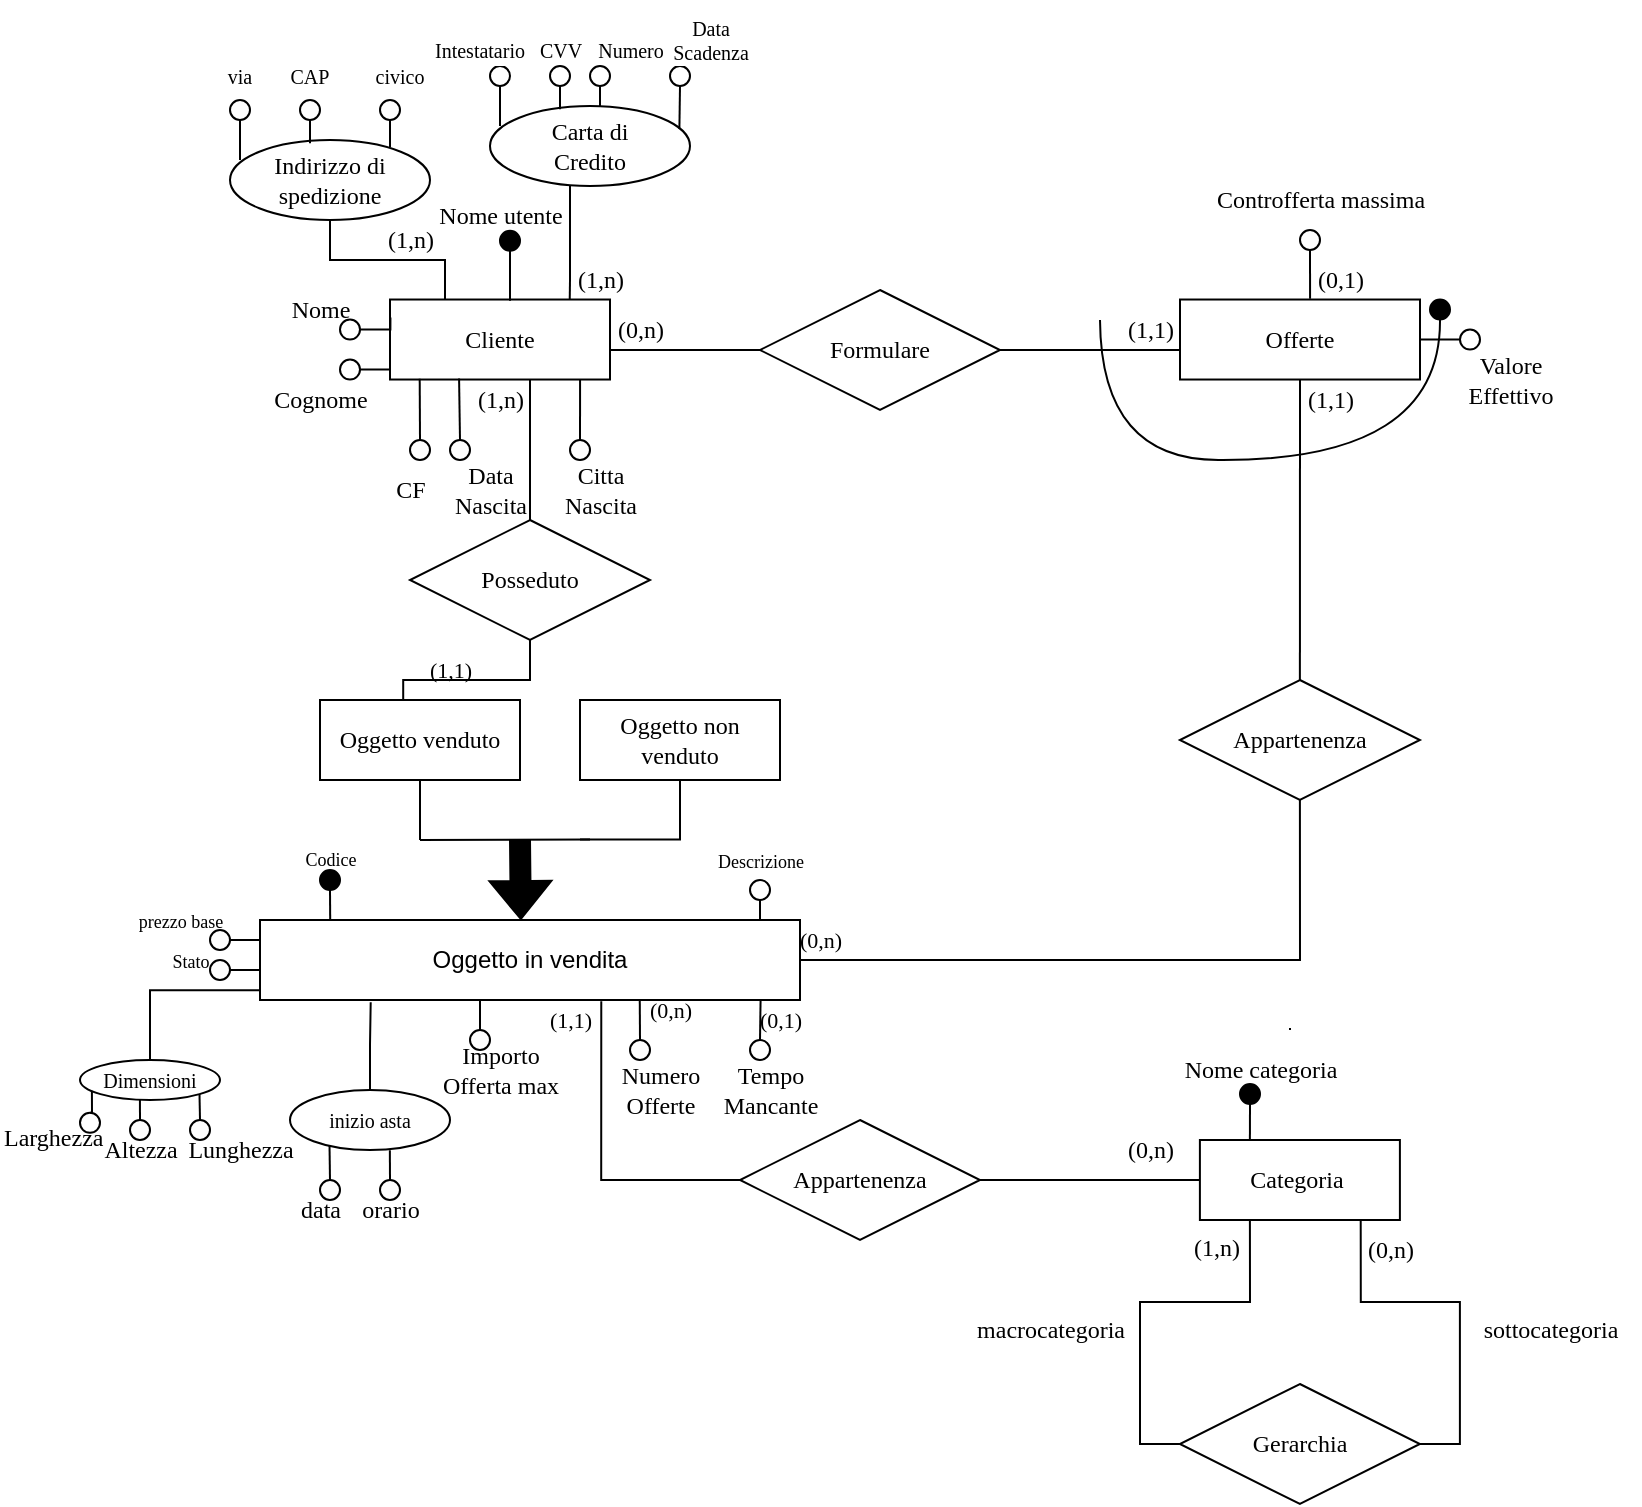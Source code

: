 <mxfile version="27.0.9">
  <diagram name="Pagina-1" id="Nu88dFfC4uzOYLKEpIPp">
    <mxGraphModel dx="3237" dy="1080" grid="1" gridSize="10" guides="1" tooltips="1" connect="1" arrows="1" fold="1" page="1" pageScale="1" pageWidth="1169" pageHeight="827" math="0" shadow="0">
      <root>
        <mxCell id="0" />
        <mxCell id="1" parent="0" />
        <mxCell id="MyaQz2SFNksA92ETXeCg-1" value="&lt;font&gt;Cliente&lt;/font&gt;" style="whiteSpace=wrap;html=1;align=center;fontFamily=Times New Roman;" parent="1" vertex="1">
          <mxGeometry x="-945" y="149.76" width="110" height="40" as="geometry" />
        </mxCell>
        <mxCell id="MyaQz2SFNksA92ETXeCg-16" value="&lt;font&gt;Carta di&lt;br&gt;Credito&lt;/font&gt;" style="ellipse;whiteSpace=wrap;html=1;align=center;fontFamily=Times New Roman;" parent="1" vertex="1">
          <mxGeometry x="-895" y="53" width="100" height="40" as="geometry" />
        </mxCell>
        <mxCell id="MyaQz2SFNksA92ETXeCg-17" value="" style="ellipse;whiteSpace=wrap;html=1;aspect=fixed;fontFamily=Times New Roman;" parent="1" vertex="1">
          <mxGeometry x="-895" y="33" width="10" height="10" as="geometry" />
        </mxCell>
        <mxCell id="MyaQz2SFNksA92ETXeCg-18" value="" style="ellipse;whiteSpace=wrap;html=1;aspect=fixed;fontFamily=Times New Roman;" parent="1" vertex="1">
          <mxGeometry x="-865" y="33" width="10" height="10" as="geometry" />
        </mxCell>
        <mxCell id="MyaQz2SFNksA92ETXeCg-19" style="edgeStyle=orthogonalEdgeStyle;rounded=0;orthogonalLoop=1;jettySize=auto;html=1;exitX=0.5;exitY=1;exitDx=0;exitDy=0;entryX=0.05;entryY=0.25;entryDx=0;entryDy=0;entryPerimeter=0;endArrow=none;startFill=0;fontFamily=Times New Roman;" parent="1" source="MyaQz2SFNksA92ETXeCg-17" target="MyaQz2SFNksA92ETXeCg-16" edge="1">
          <mxGeometry relative="1" as="geometry" />
        </mxCell>
        <mxCell id="MyaQz2SFNksA92ETXeCg-20" style="edgeStyle=orthogonalEdgeStyle;rounded=0;orthogonalLoop=1;jettySize=auto;html=1;exitX=0.5;exitY=1;exitDx=0;exitDy=0;entryX=0.35;entryY=0.041;entryDx=0;entryDy=0;entryPerimeter=0;endArrow=none;startFill=0;fontFamily=Times New Roman;" parent="1" source="MyaQz2SFNksA92ETXeCg-18" target="MyaQz2SFNksA92ETXeCg-16" edge="1">
          <mxGeometry relative="1" as="geometry" />
        </mxCell>
        <mxCell id="MyaQz2SFNksA92ETXeCg-21" value="" style="ellipse;whiteSpace=wrap;html=1;aspect=fixed;fontFamily=Times New Roman;" parent="1" vertex="1">
          <mxGeometry x="-845" y="33" width="10" height="10" as="geometry" />
        </mxCell>
        <mxCell id="MyaQz2SFNksA92ETXeCg-22" value="" style="ellipse;whiteSpace=wrap;html=1;aspect=fixed;fontFamily=Times New Roman;" parent="1" vertex="1">
          <mxGeometry x="-805" y="33" width="10" height="10" as="geometry" />
        </mxCell>
        <mxCell id="MyaQz2SFNksA92ETXeCg-23" style="edgeStyle=orthogonalEdgeStyle;rounded=0;orthogonalLoop=1;jettySize=auto;html=1;exitX=0.5;exitY=1;exitDx=0;exitDy=0;entryX=0.55;entryY=0.003;entryDx=0;entryDy=0;entryPerimeter=0;endArrow=none;startFill=0;fontFamily=Times New Roman;" parent="1" source="MyaQz2SFNksA92ETXeCg-21" target="MyaQz2SFNksA92ETXeCg-16" edge="1">
          <mxGeometry relative="1" as="geometry" />
        </mxCell>
        <mxCell id="MyaQz2SFNksA92ETXeCg-24" value="&lt;font style=&quot;font-size: 10px;&quot;&gt;Intestatario&lt;/font&gt;" style="text;html=1;align=center;verticalAlign=middle;whiteSpace=wrap;rounded=0;fontFamily=Times New Roman;fontSize=12;fontColor=default;labelBackgroundColor=default;" parent="1" vertex="1">
          <mxGeometry x="-930" y="10" width="60" height="30" as="geometry" />
        </mxCell>
        <mxCell id="MyaQz2SFNksA92ETXeCg-25" value="&lt;font&gt;CVV&lt;/font&gt;" style="text;html=1;align=center;verticalAlign=middle;resizable=0;points=[];autosize=1;strokeColor=none;fillColor=none;fontFamily=Times New Roman;fontSize=10;fontColor=default;labelBackgroundColor=default;" parent="1" vertex="1">
          <mxGeometry x="-880" y="10" width="40" height="30" as="geometry" />
        </mxCell>
        <mxCell id="MyaQz2SFNksA92ETXeCg-26" value="&lt;font&gt;Numero&lt;/font&gt;" style="text;html=1;align=center;verticalAlign=middle;resizable=0;points=[];autosize=1;strokeColor=none;fillColor=none;fontFamily=Times New Roman;fontSize=10;fontColor=default;labelBackgroundColor=default;" parent="1" vertex="1">
          <mxGeometry x="-855" y="10" width="60" height="30" as="geometry" />
        </mxCell>
        <mxCell id="MyaQz2SFNksA92ETXeCg-27" value="&lt;font&gt;Data&lt;br&gt;Scadenza&lt;/font&gt;" style="text;html=1;align=center;verticalAlign=middle;resizable=0;points=[];autosize=1;strokeColor=none;fillColor=none;fontFamily=Times New Roman;fontSize=10;fontColor=default;labelBackgroundColor=default;" parent="1" vertex="1">
          <mxGeometry x="-815" width="60" height="40" as="geometry" />
        </mxCell>
        <mxCell id="MyaQz2SFNksA92ETXeCg-28" value="" style="endArrow=none;html=1;rounded=0;strokeColor=default;align=center;verticalAlign=middle;fontFamily=Times New Roman;fontSize=11;fontColor=default;labelBackgroundColor=default;edgeStyle=orthogonalEdgeStyle;" parent="1" edge="1">
          <mxGeometry width="50" height="50" relative="1" as="geometry">
            <mxPoint x="-855" y="140" as="sourcePoint" />
            <mxPoint x="-855" y="100" as="targetPoint" />
          </mxGeometry>
        </mxCell>
        <mxCell id="MyaQz2SFNksA92ETXeCg-29" value="&lt;font&gt;(1,n)&lt;/font&gt;" style="text;html=1;align=center;verticalAlign=middle;resizable=0;points=[];autosize=1;strokeColor=none;fillColor=none;fontFamily=Times New Roman;fontSize=12;fontColor=default;labelBackgroundColor=default;" parent="1" vertex="1">
          <mxGeometry x="-865" y="125" width="50" height="30" as="geometry" />
        </mxCell>
        <mxCell id="MyaQz2SFNksA92ETXeCg-30" value="" style="ellipse;whiteSpace=wrap;html=1;aspect=fixed;fontFamily=Times New Roman;" parent="1" vertex="1">
          <mxGeometry x="-855" y="220" width="10" height="10" as="geometry" />
        </mxCell>
        <mxCell id="MyaQz2SFNksA92ETXeCg-31" value="" style="ellipse;whiteSpace=wrap;html=1;aspect=fixed;fontFamily=Times New Roman;" parent="1" vertex="1">
          <mxGeometry x="-490" y="115" width="10" height="10" as="geometry" />
        </mxCell>
        <mxCell id="MyaQz2SFNksA92ETXeCg-32" value="" style="ellipse;whiteSpace=wrap;html=1;aspect=fixed;fontFamily=Times New Roman;" parent="1" vertex="1">
          <mxGeometry x="-915" y="220" width="10" height="10" as="geometry" />
        </mxCell>
        <mxCell id="MyaQz2SFNksA92ETXeCg-33" value="" style="ellipse;whiteSpace=wrap;html=1;aspect=fixed;fillColor=#FFFFFF;fontFamily=Times New Roman;" parent="1" vertex="1">
          <mxGeometry x="-935" y="220" width="10" height="10" as="geometry" />
        </mxCell>
        <mxCell id="MyaQz2SFNksA92ETXeCg-34" style="edgeStyle=orthogonalEdgeStyle;shape=connector;rounded=0;orthogonalLoop=1;jettySize=auto;html=1;exitX=0.5;exitY=0;exitDx=0;exitDy=0;entryX=0.135;entryY=0.99;entryDx=0;entryDy=0;entryPerimeter=0;strokeColor=default;align=center;verticalAlign=middle;fontFamily=Times New Roman;fontSize=7;fontColor=default;labelBackgroundColor=default;autosize=1;resizable=0;startFill=0;endArrow=none;" parent="1" source="MyaQz2SFNksA92ETXeCg-33" target="MyaQz2SFNksA92ETXeCg-1" edge="1">
          <mxGeometry relative="1" as="geometry" />
        </mxCell>
        <mxCell id="MyaQz2SFNksA92ETXeCg-35" value="&lt;font&gt;CF&lt;/font&gt;" style="text;html=1;align=center;verticalAlign=middle;resizable=0;points=[];autosize=1;strokeColor=none;fillColor=none;fontFamily=Times New Roman;fontSize=12;fontColor=default;labelBackgroundColor=default;" parent="1" vertex="1">
          <mxGeometry x="-955" y="230" width="40" height="30" as="geometry" />
        </mxCell>
        <mxCell id="MyaQz2SFNksA92ETXeCg-36" style="edgeStyle=orthogonalEdgeStyle;shape=connector;rounded=0;orthogonalLoop=1;jettySize=auto;html=1;exitX=0.5;exitY=0;exitDx=0;exitDy=0;entryX=0.314;entryY=0.988;entryDx=0;entryDy=0;entryPerimeter=0;strokeColor=default;align=center;verticalAlign=middle;fontFamily=Times New Roman;fontSize=7;fontColor=default;labelBackgroundColor=default;autosize=1;resizable=0;startFill=0;endArrow=none;" parent="1" source="MyaQz2SFNksA92ETXeCg-32" target="MyaQz2SFNksA92ETXeCg-1" edge="1">
          <mxGeometry relative="1" as="geometry" />
        </mxCell>
        <mxCell id="MyaQz2SFNksA92ETXeCg-37" value="&lt;font&gt;Data&lt;br&gt;Nascita&lt;/font&gt;" style="text;html=1;align=center;verticalAlign=middle;resizable=0;points=[];autosize=1;strokeColor=none;fillColor=none;fontFamily=Times New Roman;fontSize=12;fontColor=default;labelBackgroundColor=default;" parent="1" vertex="1">
          <mxGeometry x="-925" y="225" width="60" height="40" as="geometry" />
        </mxCell>
        <mxCell id="MyaQz2SFNksA92ETXeCg-38" value="&lt;font&gt;Citta&lt;br&gt;Nascita&lt;/font&gt;" style="text;html=1;align=center;verticalAlign=middle;resizable=0;points=[];autosize=1;strokeColor=none;fillColor=none;fontFamily=Times New Roman;fontSize=12;fontColor=default;labelBackgroundColor=default;" parent="1" vertex="1">
          <mxGeometry x="-870" y="225" width="60" height="40" as="geometry" />
        </mxCell>
        <mxCell id="MyaQz2SFNksA92ETXeCg-39" value="Nome" style="text;html=1;align=center;verticalAlign=middle;resizable=0;points=[];autosize=1;strokeColor=none;fillColor=none;fontFamily=Times New Roman;fontSize=12;fontColor=default;labelBackgroundColor=default;" parent="1" vertex="1">
          <mxGeometry x="-1005" y="140.4" width="50" height="30" as="geometry" />
        </mxCell>
        <mxCell id="MyaQz2SFNksA92ETXeCg-40" style="edgeStyle=orthogonalEdgeStyle;shape=connector;rounded=0;orthogonalLoop=1;jettySize=auto;html=1;exitX=1;exitY=0.5;exitDx=0;exitDy=0;entryX=0;entryY=0.75;entryDx=0;entryDy=0;strokeColor=default;align=center;verticalAlign=middle;fontFamily=Times New Roman;fontSize=11;fontColor=default;labelBackgroundColor=default;startFill=0;endArrow=none;" parent="1" source="MyaQz2SFNksA92ETXeCg-41" target="MyaQz2SFNksA92ETXeCg-1" edge="1">
          <mxGeometry relative="1" as="geometry" />
        </mxCell>
        <mxCell id="MyaQz2SFNksA92ETXeCg-41" value="" style="ellipse;whiteSpace=wrap;html=1;aspect=fixed;fontFamily=Times New Roman;" parent="1" vertex="1">
          <mxGeometry x="-970" y="179.76" width="10" height="10" as="geometry" />
        </mxCell>
        <mxCell id="MyaQz2SFNksA92ETXeCg-42" value="Cognome" style="text;html=1;align=center;verticalAlign=middle;resizable=0;points=[];autosize=1;strokeColor=none;fillColor=none;fontFamily=Times New Roman;fontSize=12;fontColor=default;labelBackgroundColor=default;" parent="1" vertex="1">
          <mxGeometry x="-1015" y="184.76" width="70" height="30" as="geometry" />
        </mxCell>
        <mxCell id="MyaQz2SFNksA92ETXeCg-43" style="edgeStyle=orthogonalEdgeStyle;shape=connector;rounded=0;orthogonalLoop=1;jettySize=auto;html=1;exitX=0.5;exitY=0;exitDx=0;exitDy=0;entryX=0.864;entryY=1.002;entryDx=0;entryDy=0;entryPerimeter=0;strokeColor=default;align=center;verticalAlign=middle;fontFamily=Times New Roman;fontSize=11;fontColor=default;labelBackgroundColor=default;startFill=0;endArrow=none;" parent="1" source="MyaQz2SFNksA92ETXeCg-30" target="MyaQz2SFNksA92ETXeCg-1" edge="1">
          <mxGeometry relative="1" as="geometry" />
        </mxCell>
        <mxCell id="MyaQz2SFNksA92ETXeCg-44" value="" style="ellipse;whiteSpace=wrap;html=1;aspect=fixed;fontFamily=Times New Roman;" parent="1" vertex="1">
          <mxGeometry x="-970" y="159.76" width="10" height="10" as="geometry" />
        </mxCell>
        <mxCell id="MyaQz2SFNksA92ETXeCg-45" style="edgeStyle=orthogonalEdgeStyle;shape=connector;rounded=0;orthogonalLoop=1;jettySize=auto;html=1;exitX=1;exitY=0.5;exitDx=0;exitDy=0;entryX=0.002;entryY=0.224;entryDx=0;entryDy=0;entryPerimeter=0;strokeColor=default;align=center;verticalAlign=middle;fontFamily=Times New Roman;fontSize=11;fontColor=default;labelBackgroundColor=default;startFill=0;endArrow=none;" parent="1" source="MyaQz2SFNksA92ETXeCg-44" target="MyaQz2SFNksA92ETXeCg-1" edge="1">
          <mxGeometry relative="1" as="geometry" />
        </mxCell>
        <mxCell id="MyaQz2SFNksA92ETXeCg-46" value="&lt;font style=&quot;&quot;&gt;Formulare&lt;/font&gt;" style="shape=rhombus;perimeter=rhombusPerimeter;whiteSpace=wrap;html=1;align=center;fontFamily=Times New Roman;" parent="1" vertex="1">
          <mxGeometry x="-760" y="145" width="120" height="60" as="geometry" />
        </mxCell>
        <mxCell id="MyaQz2SFNksA92ETXeCg-48" style="edgeStyle=orthogonalEdgeStyle;shape=connector;rounded=0;orthogonalLoop=1;jettySize=auto;html=1;exitX=0.5;exitY=1;exitDx=0;exitDy=0;entryX=0.5;entryY=0;entryDx=0;entryDy=0;strokeColor=default;align=center;verticalAlign=middle;fontFamily=Times New Roman;fontSize=11;fontColor=default;labelBackgroundColor=default;startFill=0;endArrow=none;" parent="1" source="MyaQz2SFNksA92ETXeCg-49" target="t64_4rWPLpr0Uc8QI_wo-73" edge="1">
          <mxGeometry relative="1" as="geometry">
            <mxPoint x="-490" y="270" as="targetPoint" />
            <Array as="points" />
          </mxGeometry>
        </mxCell>
        <mxCell id="MyaQz2SFNksA92ETXeCg-49" value="&lt;font&gt;Offerte&lt;/font&gt;" style="whiteSpace=wrap;html=1;align=center;fontFamily=Times New Roman;" parent="1" vertex="1">
          <mxGeometry x="-550" y="149.76" width="120" height="40" as="geometry" />
        </mxCell>
        <mxCell id="MyaQz2SFNksA92ETXeCg-50" style="edgeStyle=orthogonalEdgeStyle;shape=connector;rounded=0;orthogonalLoop=1;jettySize=auto;html=1;exitX=0;exitY=0.5;exitDx=0;exitDy=0;entryX=1;entryY=0.5;entryDx=0;entryDy=0;strokeColor=default;align=center;verticalAlign=middle;fontFamily=Times New Roman;fontSize=11;fontColor=default;labelBackgroundColor=default;startFill=0;endArrow=none;" parent="1" source="MyaQz2SFNksA92ETXeCg-51" target="MyaQz2SFNksA92ETXeCg-49" edge="1">
          <mxGeometry relative="1" as="geometry" />
        </mxCell>
        <mxCell id="MyaQz2SFNksA92ETXeCg-51" value="" style="ellipse;whiteSpace=wrap;html=1;aspect=fixed;fontFamily=Times New Roman;" parent="1" vertex="1">
          <mxGeometry x="-410" y="164.76" width="10" height="10" as="geometry" />
        </mxCell>
        <mxCell id="MyaQz2SFNksA92ETXeCg-52" value="&lt;font&gt;Valore&lt;br&gt;Effettivo&lt;/font&gt;" style="text;html=1;align=center;verticalAlign=middle;resizable=0;points=[];autosize=1;strokeColor=none;fillColor=none;fontFamily=Times New Roman;fontSize=12;fontColor=default;labelBackgroundColor=default;" parent="1" vertex="1">
          <mxGeometry x="-420" y="169.76" width="70" height="40" as="geometry" />
        </mxCell>
        <mxCell id="MyaQz2SFNksA92ETXeCg-53" value="" style="ellipse;whiteSpace=wrap;html=1;aspect=fixed;fontFamily=Times New Roman;" parent="1" vertex="1">
          <mxGeometry x="-765" y="520" width="10" height="10" as="geometry" />
        </mxCell>
        <mxCell id="l5-qMtQxf-NeuBGAWEjH-20" style="edgeStyle=orthogonalEdgeStyle;rounded=0;orthogonalLoop=1;jettySize=auto;html=1;exitX=0.5;exitY=1;exitDx=0;exitDy=0;endArrow=none;startFill=0;entryX=0.5;entryY=0;entryDx=0;entryDy=0;" parent="1" edge="1" target="MyaQz2SFNksA92ETXeCg-62">
          <mxGeometry relative="1" as="geometry">
            <mxPoint x="-820.143" y="510" as="targetPoint" />
            <mxPoint x="-820.12" y="500" as="sourcePoint" />
          </mxGeometry>
        </mxCell>
        <mxCell id="MyaQz2SFNksA92ETXeCg-60" value="&lt;font&gt;Importo&lt;/font&gt;&lt;div&gt;&lt;font&gt;Offerta max&lt;/font&gt;&lt;/div&gt;" style="text;html=1;align=center;verticalAlign=middle;resizable=0;points=[];autosize=1;strokeColor=none;fillColor=none;fontFamily=Times New Roman;fontSize=12;fontColor=default;labelBackgroundColor=default;" parent="1" vertex="1">
          <mxGeometry x="-930" y="515" width="80" height="40" as="geometry" />
        </mxCell>
        <mxCell id="MyaQz2SFNksA92ETXeCg-62" value="" style="ellipse;whiteSpace=wrap;html=1;aspect=fixed;fontFamily=Times New Roman;" parent="1" vertex="1">
          <mxGeometry x="-825" y="520" width="10" height="10" as="geometry" />
        </mxCell>
        <mxCell id="MyaQz2SFNksA92ETXeCg-72" value="&lt;font&gt;Numero&lt;br&gt;Offerte&lt;/font&gt;" style="text;html=1;align=center;verticalAlign=middle;resizable=0;points=[];autosize=1;strokeColor=none;fillColor=none;fontFamily=Times New Roman;fontSize=12;fontColor=default;labelBackgroundColor=default;" parent="1" vertex="1">
          <mxGeometry x="-840" y="525" width="60" height="40" as="geometry" />
        </mxCell>
        <mxCell id="MyaQz2SFNksA92ETXeCg-73" value="&lt;font&gt;Tempo&lt;/font&gt;&lt;div&gt;&lt;font&gt;Mancante&lt;/font&gt;&lt;/div&gt;" style="text;html=1;align=center;verticalAlign=middle;resizable=0;points=[];autosize=1;strokeColor=none;fillColor=none;fontFamily=Times New Roman;fontSize=12;fontColor=default;labelBackgroundColor=default;" parent="1" vertex="1">
          <mxGeometry x="-790" y="525" width="70" height="40" as="geometry" />
        </mxCell>
        <mxCell id="MyaQz2SFNksA92ETXeCg-91" value="(0,n)" style="text;html=1;align=center;verticalAlign=middle;resizable=0;points=[];autosize=1;strokeColor=none;fillColor=none;fontFamily=Times New Roman;fontSize=11;fontColor=default;labelBackgroundColor=default;" parent="1" vertex="1">
          <mxGeometry x="-750" y="455" width="40" height="30" as="geometry" />
        </mxCell>
        <mxCell id="MyaQz2SFNksA92ETXeCg-92" value="(1,1)" style="text;html=1;align=center;verticalAlign=middle;resizable=0;points=[];autosize=1;strokeColor=none;fillColor=none;fontFamily=Times New Roman;fontSize=11;fontColor=default;labelBackgroundColor=default;" parent="1" vertex="1">
          <mxGeometry x="-935" y="320" width="40" height="30" as="geometry" />
        </mxCell>
        <mxCell id="MyaQz2SFNksA92ETXeCg-93" value="(1,1)" style="text;html=1;align=center;verticalAlign=middle;resizable=0;points=[];autosize=1;strokeColor=none;fillColor=none;fontFamily=Times New Roman;fontSize=11;fontColor=default;labelBackgroundColor=default;" parent="1" vertex="1">
          <mxGeometry x="-875" y="495" width="40" height="30" as="geometry" />
        </mxCell>
        <mxCell id="MyaQz2SFNksA92ETXeCg-94" value="" style="edgeStyle=orthogonalEdgeStyle;elbow=vertical;endArrow=none;html=1;curved=1;rounded=0;endSize=8;startSize=8;strokeColor=default;align=center;verticalAlign=middle;fontFamily=Times New Roman;fontSize=7;fontColor=default;labelBackgroundColor=default;autosize=1;resizable=0;startFill=0;exitDx=0;exitDy=0;exitPerimeter=0;" parent="1" edge="1">
          <mxGeometry width="50" height="50" relative="1" as="geometry">
            <mxPoint x="-495" y="515" as="sourcePoint" />
            <mxPoint x="-495" y="514" as="targetPoint" />
          </mxGeometry>
        </mxCell>
        <mxCell id="MyaQz2SFNksA92ETXeCg-96" value="" style="edgeStyle=none;orthogonalLoop=1;jettySize=auto;html=1;rounded=0;strokeColor=default;align=center;verticalAlign=middle;fontFamily=Times New Roman;fontSize=11;fontColor=default;labelBackgroundColor=default;startFill=0;endArrow=none;exitX=0.4;exitY=0.991;exitDx=0;exitDy=0;exitPerimeter=0;" parent="1" source="MyaQz2SFNksA92ETXeCg-16" edge="1">
          <mxGeometry width="100" relative="1" as="geometry">
            <mxPoint x="-825" y="79.67" as="sourcePoint" />
            <mxPoint x="-855" y="100" as="targetPoint" />
            <Array as="points" />
          </mxGeometry>
        </mxCell>
        <mxCell id="MyaQz2SFNksA92ETXeCg-97" value="" style="edgeStyle=none;orthogonalLoop=1;jettySize=auto;html=1;rounded=0;strokeColor=default;align=center;verticalAlign=middle;fontFamily=Times New Roman;fontSize=11;fontColor=default;labelBackgroundColor=default;startFill=0;endArrow=none;entryX=0.817;entryY=-0.003;entryDx=0;entryDy=0;entryPerimeter=0;" parent="1" target="MyaQz2SFNksA92ETXeCg-1" edge="1">
          <mxGeometry width="100" relative="1" as="geometry">
            <mxPoint x="-855" y="140" as="sourcePoint" />
            <mxPoint x="-715" y="70" as="targetPoint" />
            <Array as="points" />
          </mxGeometry>
        </mxCell>
        <mxCell id="H_4NVePaDAGnGg0aJ-UD-15" style="edgeStyle=orthogonalEdgeStyle;rounded=0;orthogonalLoop=1;jettySize=auto;html=1;exitX=0.5;exitY=1;exitDx=0;exitDy=0;entryX=0.416;entryY=-0.003;entryDx=0;entryDy=0;endArrow=none;startFill=0;entryPerimeter=0;" parent="1" source="MyaQz2SFNksA92ETXeCg-98" target="H_4NVePaDAGnGg0aJ-UD-7" edge="1">
          <mxGeometry relative="1" as="geometry">
            <mxPoint x="-940" y="350" as="targetPoint" />
          </mxGeometry>
        </mxCell>
        <mxCell id="MyaQz2SFNksA92ETXeCg-98" value="Posseduto" style="shape=rhombus;perimeter=rhombusPerimeter;whiteSpace=wrap;html=1;align=center;fontFamily=Times New Roman;" parent="1" vertex="1">
          <mxGeometry x="-935" y="260" width="120" height="60" as="geometry" />
        </mxCell>
        <mxCell id="MyaQz2SFNksA92ETXeCg-99" style="edgeStyle=orthogonalEdgeStyle;shape=connector;rounded=0;orthogonalLoop=1;jettySize=auto;html=1;exitX=0.5;exitY=0;exitDx=0;exitDy=0;strokeColor=default;align=center;verticalAlign=middle;fontFamily=Times New Roman;fontSize=11;fontColor=default;labelBackgroundColor=default;startFill=0;endArrow=none;" parent="1" source="MyaQz2SFNksA92ETXeCg-98" edge="1">
          <mxGeometry relative="1" as="geometry">
            <mxPoint x="-875" y="190" as="targetPoint" />
          </mxGeometry>
        </mxCell>
        <mxCell id="MyaQz2SFNksA92ETXeCg-109" value="&lt;font&gt;(0,n)&lt;/font&gt;" style="text;html=1;align=center;verticalAlign=middle;resizable=0;points=[];autosize=1;strokeColor=none;fillColor=none;fontFamily=Times New Roman;fontSize=12;fontColor=default;labelBackgroundColor=default;" parent="1" vertex="1">
          <mxGeometry x="-845" y="149.76" width="50" height="30" as="geometry" />
        </mxCell>
        <mxCell id="MyaQz2SFNksA92ETXeCg-110" style="edgeStyle=orthogonalEdgeStyle;shape=connector;rounded=0;orthogonalLoop=1;jettySize=auto;html=1;exitX=1;exitY=0.5;exitDx=0;exitDy=0;entryX=-0.004;entryY=0.63;entryDx=0;entryDy=0;entryPerimeter=0;strokeColor=default;align=center;verticalAlign=middle;fontFamily=Times New Roman;fontSize=11;fontColor=default;labelBackgroundColor=default;startFill=0;endArrow=none;" parent="1" source="MyaQz2SFNksA92ETXeCg-46" target="MyaQz2SFNksA92ETXeCg-49" edge="1">
          <mxGeometry relative="1" as="geometry" />
        </mxCell>
        <mxCell id="MyaQz2SFNksA92ETXeCg-111" value="&lt;font&gt;(1,1)&lt;/font&gt;" style="text;html=1;align=center;verticalAlign=middle;resizable=0;points=[];autosize=1;strokeColor=none;fillColor=none;fontFamily=Times New Roman;fontSize=12;fontColor=default;labelBackgroundColor=default;" parent="1" vertex="1">
          <mxGeometry x="-590" y="149.76" width="50" height="30" as="geometry" />
        </mxCell>
        <mxCell id="MyaQz2SFNksA92ETXeCg-127" style="edgeStyle=orthogonalEdgeStyle;shape=connector;rounded=0;orthogonalLoop=1;jettySize=auto;html=1;exitX=0.5;exitY=1;exitDx=0;exitDy=0;strokeColor=default;align=center;verticalAlign=middle;fontFamily=Times New Roman;fontSize=11;fontColor=default;labelBackgroundColor=default;startFill=0;endArrow=none;entryX=0.542;entryY=-0.01;entryDx=0;entryDy=0;entryPerimeter=0;" parent="1" source="MyaQz2SFNksA92ETXeCg-31" target="MyaQz2SFNksA92ETXeCg-49" edge="1">
          <mxGeometry relative="1" as="geometry">
            <mxPoint x="-485" y="145" as="targetPoint" />
          </mxGeometry>
        </mxCell>
        <mxCell id="MyaQz2SFNksA92ETXeCg-128" value="&lt;font&gt;Controfferta massima&lt;br&gt;&lt;/font&gt;" style="text;html=1;align=center;verticalAlign=middle;resizable=0;points=[];autosize=1;strokeColor=none;fillColor=none;fontFamily=Times New Roman;fontSize=12;fontColor=default;labelBackgroundColor=default;" parent="1" vertex="1">
          <mxGeometry x="-545" y="85.4" width="130" height="30" as="geometry" />
        </mxCell>
        <mxCell id="MyaQz2SFNksA92ETXeCg-129" value="&lt;font&gt;(0,1)&lt;/font&gt;" style="text;html=1;align=center;verticalAlign=middle;resizable=0;points=[];autosize=1;strokeColor=none;fillColor=none;fontSize=12;fontFamily=Times New Roman;" parent="1" vertex="1">
          <mxGeometry x="-495" y="125.4" width="50" height="30" as="geometry" />
        </mxCell>
        <mxCell id="MyaQz2SFNksA92ETXeCg-131" style="edgeStyle=orthogonalEdgeStyle;rounded=0;orthogonalLoop=1;jettySize=auto;html=1;exitX=0.5;exitY=1;exitDx=0;exitDy=0;entryX=0.947;entryY=0.288;entryDx=0;entryDy=0;entryPerimeter=0;endArrow=none;startFill=0;fontFamily=Times New Roman;" parent="1" source="MyaQz2SFNksA92ETXeCg-22" target="MyaQz2SFNksA92ETXeCg-16" edge="1">
          <mxGeometry relative="1" as="geometry" />
        </mxCell>
        <mxCell id="-sRvrJZlTzUXNJ3EfaBo-8" value="" style="ellipse;whiteSpace=wrap;html=1;aspect=fixed;fontFamily=Times New Roman;fillColor=#000000;" parent="1" vertex="1">
          <mxGeometry x="-425" y="149.76" width="10" height="10" as="geometry" />
        </mxCell>
        <mxCell id="MyaQz2SFNksA92ETXeCg-112" value="&lt;font&gt;(1,1)&lt;/font&gt;" style="text;html=1;align=center;verticalAlign=middle;resizable=0;points=[];autosize=1;strokeColor=none;fillColor=none;fontFamily=Times New Roman;fontSize=12;fontColor=default;labelBackgroundColor=default;" parent="1" vertex="1">
          <mxGeometry x="-500" y="184.76" width="50" height="30" as="geometry" />
        </mxCell>
        <mxCell id="l5-qMtQxf-NeuBGAWEjH-3" value="" style="endArrow=none;html=1;rounded=0;edgeStyle=orthogonalEdgeStyle;curved=1;" parent="1" edge="1">
          <mxGeometry width="50" height="50" relative="1" as="geometry">
            <mxPoint x="-530" y="230" as="sourcePoint" />
            <mxPoint x="-420" y="160" as="targetPoint" />
          </mxGeometry>
        </mxCell>
        <mxCell id="l5-qMtQxf-NeuBGAWEjH-5" value="" style="endArrow=none;html=1;rounded=0;edgeStyle=orthogonalEdgeStyle;curved=1;" parent="1" edge="1">
          <mxGeometry width="50" height="50" relative="1" as="geometry">
            <mxPoint x="-530" y="230" as="sourcePoint" />
            <mxPoint x="-590" y="160" as="targetPoint" />
          </mxGeometry>
        </mxCell>
        <mxCell id="l5-qMtQxf-NeuBGAWEjH-13" style="edgeStyle=orthogonalEdgeStyle;shape=connector;rounded=0;orthogonalLoop=1;jettySize=auto;html=1;exitX=0.5;exitY=1;exitDx=0;exitDy=0;entryX=0.25;entryY=0;entryDx=0;entryDy=0;strokeColor=default;align=center;verticalAlign=middle;fontFamily=Times New Roman;fontSize=11;fontColor=default;labelBackgroundColor=default;startFill=0;endArrow=none;" parent="1" edge="1">
          <mxGeometry relative="1" as="geometry">
            <mxPoint x="-885" y="120.4" as="sourcePoint" />
            <mxPoint x="-885" y="150.4" as="targetPoint" />
          </mxGeometry>
        </mxCell>
        <mxCell id="l5-qMtQxf-NeuBGAWEjH-14" value="&lt;font&gt;Nome utente&lt;/font&gt;" style="text;html=1;align=center;verticalAlign=middle;resizable=0;points=[];autosize=1;strokeColor=none;fillColor=none;fontSize=12;fontFamily=Times New Roman;" parent="1" vertex="1">
          <mxGeometry x="-935" y="93" width="90" height="30" as="geometry" />
        </mxCell>
        <mxCell id="l5-qMtQxf-NeuBGAWEjH-17" value="" style="ellipse;whiteSpace=wrap;html=1;aspect=fixed;fillColor=#000000;fontFamily=Times New Roman;" parent="1" vertex="1">
          <mxGeometry x="-890" y="115.4" width="10" height="10" as="geometry" />
        </mxCell>
        <mxCell id="l5-qMtQxf-NeuBGAWEjH-21" value="(0,n)" style="text;html=1;align=center;verticalAlign=middle;resizable=0;points=[];autosize=1;strokeColor=none;fillColor=none;fontFamily=Times New Roman;fontSize=11;fontColor=default;labelBackgroundColor=default;" parent="1" vertex="1">
          <mxGeometry x="-825" y="490" width="40" height="30" as="geometry" />
        </mxCell>
        <mxCell id="l5-qMtQxf-NeuBGAWEjH-22" value="(0,1)" style="text;html=1;align=center;verticalAlign=middle;resizable=0;points=[];autosize=1;strokeColor=none;fillColor=none;fontFamily=Times New Roman;fontSize=11;fontColor=default;labelBackgroundColor=default;" parent="1" vertex="1">
          <mxGeometry x="-770" y="495" width="40" height="30" as="geometry" />
        </mxCell>
        <mxCell id="t64_4rWPLpr0Uc8QI_wo-74" style="edgeStyle=orthogonalEdgeStyle;rounded=0;orthogonalLoop=1;jettySize=auto;html=1;exitX=1;exitY=0.5;exitDx=0;exitDy=0;entryX=0.5;entryY=1;entryDx=0;entryDy=0;endArrow=none;startFill=0;" edge="1" parent="1" source="6ID27k44lFaGM4IY4zFc-1" target="t64_4rWPLpr0Uc8QI_wo-73">
          <mxGeometry relative="1" as="geometry" />
        </mxCell>
        <mxCell id="6ID27k44lFaGM4IY4zFc-1" value="Oggetto in vendita" style="whiteSpace=wrap;html=1;align=center;" parent="1" vertex="1">
          <mxGeometry x="-1010" y="460" width="270" height="40" as="geometry" />
        </mxCell>
        <mxCell id="6ID27k44lFaGM4IY4zFc-2" value="Dimensioni" style="ellipse;whiteSpace=wrap;html=1;align=center;fontSize=10;fontFamily=Times New Roman;" parent="1" vertex="1">
          <mxGeometry x="-1100" y="530" width="70" height="20" as="geometry" />
        </mxCell>
        <mxCell id="t64_4rWPLpr0Uc8QI_wo-10" style="edgeStyle=orthogonalEdgeStyle;rounded=0;orthogonalLoop=1;jettySize=auto;html=1;exitX=0.5;exitY=0;exitDx=0;exitDy=0;entryX=1;entryY=1;entryDx=0;entryDy=0;endArrow=none;startFill=0;" edge="1" parent="1" source="6ID27k44lFaGM4IY4zFc-7" target="6ID27k44lFaGM4IY4zFc-2">
          <mxGeometry relative="1" as="geometry" />
        </mxCell>
        <mxCell id="6ID27k44lFaGM4IY4zFc-7" value="" style="ellipse;whiteSpace=wrap;html=1;" parent="1" vertex="1">
          <mxGeometry x="-1045" y="560" width="10" height="10" as="geometry" />
        </mxCell>
        <mxCell id="6ID27k44lFaGM4IY4zFc-9" value="Altezza" style="text;html=1;align=center;verticalAlign=middle;resizable=0;points=[];autosize=1;strokeColor=none;fillColor=none;fontFamily=Times New Roman;fontSize=12;" parent="1" vertex="1">
          <mxGeometry x="-1100" y="560" width="60" height="30" as="geometry" />
        </mxCell>
        <mxCell id="6ID27k44lFaGM4IY4zFc-10" value="Larghezza" style="text;whiteSpace=wrap;html=1;fontSize=12;fontFamily=Times New Roman;" parent="1" vertex="1">
          <mxGeometry x="-1140" y="555" width="40" height="20" as="geometry" />
        </mxCell>
        <mxCell id="6ID27k44lFaGM4IY4zFc-11" value="" style="ellipse;whiteSpace=wrap;html=1;fillColor=#000000;" parent="1" vertex="1">
          <mxGeometry x="-980" y="435" width="10" height="10" as="geometry" />
        </mxCell>
        <mxCell id="6ID27k44lFaGM4IY4zFc-12" value="" style="ellipse;whiteSpace=wrap;html=1;" parent="1" vertex="1">
          <mxGeometry x="-765" y="440" width="10" height="10" as="geometry" />
        </mxCell>
        <mxCell id="6ID27k44lFaGM4IY4zFc-14" value="&lt;font style=&quot;font-size: 9px;&quot;&gt;Codice&lt;/font&gt;" style="text;html=1;align=center;verticalAlign=middle;resizable=0;points=[];autosize=1;strokeColor=none;fillColor=none;fontFamily=Times New Roman;" parent="1" vertex="1">
          <mxGeometry x="-1000" y="414" width="50" height="30" as="geometry" />
        </mxCell>
        <mxCell id="6ID27k44lFaGM4IY4zFc-15" value="&lt;font style=&quot;font-size: 9px;&quot;&gt;Descrizione&lt;/font&gt;" style="text;html=1;align=center;verticalAlign=middle;resizable=0;points=[];autosize=1;strokeColor=none;fillColor=none;fontFamily=Times New Roman;" parent="1" vertex="1">
          <mxGeometry x="-795" y="415" width="70" height="30" as="geometry" />
        </mxCell>
        <mxCell id="6ID27k44lFaGM4IY4zFc-17" value="" style="ellipse;whiteSpace=wrap;html=1;" parent="1" vertex="1">
          <mxGeometry x="-1075" y="560" width="10" height="10" as="geometry" />
        </mxCell>
        <mxCell id="6ID27k44lFaGM4IY4zFc-21" value="&lt;font style=&quot;font-size: 9px;&quot;&gt;prezzo base&lt;/font&gt;" style="text;html=1;align=center;verticalAlign=middle;resizable=0;points=[];autosize=1;strokeColor=none;fillColor=none;fontFamily=Times New Roman;" parent="1" vertex="1">
          <mxGeometry x="-1085" y="445" width="70" height="30" as="geometry" />
        </mxCell>
        <mxCell id="6ID27k44lFaGM4IY4zFc-23" value="&lt;font style=&quot;font-size: 9px;&quot; face=&quot;Times New Roman&quot;&gt;Stato&lt;/font&gt;" style="text;html=1;align=center;verticalAlign=middle;resizable=0;points=[];autosize=1;strokeColor=none;fillColor=none;" parent="1" vertex="1">
          <mxGeometry x="-1065" y="465" width="40" height="30" as="geometry" />
        </mxCell>
        <mxCell id="6ID27k44lFaGM4IY4zFc-30" value="Lunghezza" style="text;html=1;align=center;verticalAlign=middle;resizable=0;points=[];autosize=1;strokeColor=none;fillColor=none;fontFamily=Times New Roman;fontSize=12;" parent="1" vertex="1">
          <mxGeometry x="-1060" y="560" width="80" height="30" as="geometry" />
        </mxCell>
        <mxCell id="Mhuw7WlnevDkDtvpMDHP-1" style="edgeStyle=orthogonalEdgeStyle;rounded=0;orthogonalLoop=1;jettySize=auto;html=1;exitX=1;exitY=0.5;exitDx=0;exitDy=0;entryX=0;entryY=0.5;entryDx=0;entryDy=0;endArrow=none;startFill=0;" parent="1" source="Mhuw7WlnevDkDtvpMDHP-2" target="Mhuw7WlnevDkDtvpMDHP-3" edge="1">
          <mxGeometry relative="1" as="geometry" />
        </mxCell>
        <mxCell id="Mhuw7WlnevDkDtvpMDHP-2" value="Appartenenza" style="shape=rhombus;perimeter=rhombusPerimeter;whiteSpace=wrap;html=1;align=center;fontFamily=Times New Roman;" parent="1" vertex="1">
          <mxGeometry x="-770" y="560" width="120" height="60" as="geometry" />
        </mxCell>
        <mxCell id="Mhuw7WlnevDkDtvpMDHP-3" value="Categoria&amp;nbsp;" style="whiteSpace=wrap;html=1;align=center;fontFamily=Times New Roman;" parent="1" vertex="1">
          <mxGeometry x="-540.05" y="570" width="100" height="40" as="geometry" />
        </mxCell>
        <mxCell id="Mhuw7WlnevDkDtvpMDHP-4" style="edgeStyle=orthogonalEdgeStyle;rounded=0;orthogonalLoop=1;jettySize=auto;html=1;exitX=0.5;exitY=1;exitDx=0;exitDy=0;entryX=0.25;entryY=0;entryDx=0;entryDy=0;endArrow=none;startFill=0;" parent="1" source="Mhuw7WlnevDkDtvpMDHP-5" target="Mhuw7WlnevDkDtvpMDHP-3" edge="1">
          <mxGeometry relative="1" as="geometry" />
        </mxCell>
        <mxCell id="Mhuw7WlnevDkDtvpMDHP-5" value="" style="ellipse;whiteSpace=wrap;html=1;aspect=fixed;fillColor=#000000;fontFamily=Times New Roman;" parent="1" vertex="1">
          <mxGeometry x="-520" y="542" width="10" height="10" as="geometry" />
        </mxCell>
        <mxCell id="Mhuw7WlnevDkDtvpMDHP-6" value="(0,n)" style="text;html=1;align=center;verticalAlign=middle;resizable=0;points=[];autosize=1;strokeColor=none;fillColor=none;fontFamily=Times New Roman;fontSize=12;fontColor=default;labelBackgroundColor=default;" parent="1" vertex="1">
          <mxGeometry x="-590.05" y="560" width="50" height="30" as="geometry" />
        </mxCell>
        <mxCell id="Mhuw7WlnevDkDtvpMDHP-7" style="edgeStyle=orthogonalEdgeStyle;rounded=0;orthogonalLoop=1;jettySize=auto;html=1;exitX=0;exitY=0.5;exitDx=0;exitDy=0;entryX=0.25;entryY=1;entryDx=0;entryDy=0;endArrow=none;startFill=0;" parent="1" source="Mhuw7WlnevDkDtvpMDHP-8" target="Mhuw7WlnevDkDtvpMDHP-3" edge="1">
          <mxGeometry relative="1" as="geometry" />
        </mxCell>
        <mxCell id="Mhuw7WlnevDkDtvpMDHP-8" value="Gerarchia" style="shape=rhombus;perimeter=rhombusPerimeter;whiteSpace=wrap;html=1;align=center;fontFamily=Times New Roman;" parent="1" vertex="1">
          <mxGeometry x="-550.05" y="692" width="120" height="60" as="geometry" />
        </mxCell>
        <mxCell id="Mhuw7WlnevDkDtvpMDHP-9" style="edgeStyle=orthogonalEdgeStyle;rounded=0;orthogonalLoop=1;jettySize=auto;html=1;exitX=1;exitY=0.5;exitDx=0;exitDy=0;entryX=0.804;entryY=0.986;entryDx=0;entryDy=0;entryPerimeter=0;endArrow=none;startFill=0;" parent="1" source="Mhuw7WlnevDkDtvpMDHP-8" target="Mhuw7WlnevDkDtvpMDHP-3" edge="1">
          <mxGeometry relative="1" as="geometry">
            <Array as="points">
              <mxPoint x="-410.05" y="722" />
              <mxPoint x="-410.05" y="651" />
              <mxPoint x="-460.05" y="651" />
            </Array>
          </mxGeometry>
        </mxCell>
        <mxCell id="Mhuw7WlnevDkDtvpMDHP-10" value="(0,n)" style="text;html=1;align=center;verticalAlign=middle;resizable=0;points=[];autosize=1;strokeColor=none;fillColor=none;fontFamily=Times New Roman;fontSize=12;fontColor=default;labelBackgroundColor=default;" parent="1" vertex="1">
          <mxGeometry x="-470.05" y="610" width="50" height="30" as="geometry" />
        </mxCell>
        <mxCell id="Mhuw7WlnevDkDtvpMDHP-11" value="&lt;font face=&quot;Times New Roman&quot;&gt;sottocategoria&lt;/font&gt;" style="text;html=1;align=center;verticalAlign=middle;resizable=0;points=[];autosize=1;strokeColor=none;fillColor=none;" parent="1" vertex="1">
          <mxGeometry x="-410" y="650" width="90" height="30" as="geometry" />
        </mxCell>
        <mxCell id="Mhuw7WlnevDkDtvpMDHP-12" value="&lt;span style=&quot;color: rgb(0, 0, 0); font-family: &amp;quot;Times New Roman&amp;quot;; font-size: 12px; font-style: normal; font-variant-ligatures: normal; font-variant-caps: normal; font-weight: 400; letter-spacing: normal; orphans: 2; text-align: center; text-indent: 0px; text-transform: none; widows: 2; word-spacing: 0px; -webkit-text-stroke-width: 0px; white-space: nowrap; background-color: rgb(255, 255, 255); text-decoration-thickness: initial; text-decoration-style: initial; text-decoration-color: initial; float: none; display: inline !important;&quot;&gt;(1,n)&lt;/span&gt;" style="text;whiteSpace=wrap;html=1;" parent="1" vertex="1">
          <mxGeometry x="-545" y="610" width="60" height="40" as="geometry" />
        </mxCell>
        <mxCell id="Mhuw7WlnevDkDtvpMDHP-13" value="&lt;font face=&quot;Times New Roman&quot;&gt;macrocategoria&lt;/font&gt;" style="text;html=1;align=center;verticalAlign=middle;resizable=0;points=[];autosize=1;strokeColor=none;fillColor=none;" parent="1" vertex="1">
          <mxGeometry x="-665" y="650" width="100" height="30" as="geometry" />
        </mxCell>
        <mxCell id="t64_4rWPLpr0Uc8QI_wo-39" style="edgeStyle=orthogonalEdgeStyle;rounded=0;orthogonalLoop=1;jettySize=auto;html=1;exitX=0.5;exitY=1;exitDx=0;exitDy=0;endArrow=none;startFill=0;" edge="1" parent="1" source="H_4NVePaDAGnGg0aJ-UD-7">
          <mxGeometry relative="1" as="geometry">
            <mxPoint x="-930" y="420" as="targetPoint" />
          </mxGeometry>
        </mxCell>
        <mxCell id="H_4NVePaDAGnGg0aJ-UD-7" value="&lt;font face=&quot;Times New Roman&quot;&gt;Oggetto venduto&lt;/font&gt;" style="whiteSpace=wrap;html=1;align=center;" parent="1" vertex="1">
          <mxGeometry x="-980" y="350" width="100" height="40" as="geometry" />
        </mxCell>
        <mxCell id="H_4NVePaDAGnGg0aJ-UD-9" value="&lt;font face=&quot;Times New Roman&quot;&gt;Oggetto non venduto&lt;/font&gt;" style="whiteSpace=wrap;html=1;align=center;" parent="1" vertex="1">
          <mxGeometry x="-850" y="350" width="100" height="40" as="geometry" />
        </mxCell>
        <mxCell id="H_4NVePaDAGnGg0aJ-UD-10" value="" style="shape=flexArrow;endArrow=classic;html=1;rounded=0;entryX=0.5;entryY=1;entryDx=0;entryDy=0;labelBackgroundColor=none;fillColor=#000000;" parent="1" edge="1">
          <mxGeometry width="50" height="50" relative="1" as="geometry">
            <mxPoint x="-880" y="420" as="sourcePoint" />
            <mxPoint x="-879.57" y="460" as="targetPoint" />
          </mxGeometry>
        </mxCell>
        <mxCell id="H_4NVePaDAGnGg0aJ-UD-13" value="&lt;font&gt;(1,n)&lt;/font&gt;" style="text;html=1;align=center;verticalAlign=middle;resizable=0;points=[];autosize=1;strokeColor=none;fillColor=none;fontFamily=Times New Roman;fontSize=12;fontColor=default;labelBackgroundColor=default;" parent="1" vertex="1">
          <mxGeometry x="-915" y="184.76" width="50" height="30" as="geometry" />
        </mxCell>
        <mxCell id="H_4NVePaDAGnGg0aJ-UD-21" style="edgeStyle=orthogonalEdgeStyle;rounded=0;orthogonalLoop=1;jettySize=auto;html=1;endArrow=none;startFill=0;exitX=0.5;exitY=1;exitDx=0;exitDy=0;" parent="1" edge="1" source="H_4NVePaDAGnGg0aJ-UD-9">
          <mxGeometry relative="1" as="geometry">
            <mxPoint x="-850" y="419.74" as="targetPoint" />
            <mxPoint x="-780" y="419.74" as="sourcePoint" />
            <Array as="points">
              <mxPoint x="-800" y="420" />
            </Array>
          </mxGeometry>
        </mxCell>
        <mxCell id="H_4NVePaDAGnGg0aJ-UD-22" value="" style="endArrow=none;html=1;rounded=0;" parent="1" edge="1">
          <mxGeometry width="50" height="50" relative="1" as="geometry">
            <mxPoint x="-930" y="420" as="sourcePoint" />
            <mxPoint x="-845" y="419.81" as="targetPoint" />
          </mxGeometry>
        </mxCell>
        <mxCell id="jRDPG2a49le-_HQX0JlH-18" style="edgeStyle=orthogonalEdgeStyle;rounded=0;orthogonalLoop=1;jettySize=auto;html=1;exitX=0.5;exitY=1;exitDx=0;exitDy=0;entryX=0.25;entryY=0;entryDx=0;entryDy=0;endArrow=none;startFill=0;" parent="1" source="jRDPG2a49le-_HQX0JlH-2" target="MyaQz2SFNksA92ETXeCg-1" edge="1">
          <mxGeometry relative="1" as="geometry" />
        </mxCell>
        <mxCell id="jRDPG2a49le-_HQX0JlH-2" value="Indirizzo di&lt;div&gt;spedizione&lt;/div&gt;" style="ellipse;whiteSpace=wrap;html=1;align=center;fontFamily=Times New Roman;" parent="1" vertex="1">
          <mxGeometry x="-1025" y="70" width="100" height="40" as="geometry" />
        </mxCell>
        <mxCell id="jRDPG2a49le-_HQX0JlH-3" value="" style="ellipse;whiteSpace=wrap;html=1;aspect=fixed;fontFamily=Times New Roman;" parent="1" vertex="1">
          <mxGeometry x="-1025" y="50" width="10" height="10" as="geometry" />
        </mxCell>
        <mxCell id="jRDPG2a49le-_HQX0JlH-4" value="" style="ellipse;whiteSpace=wrap;html=1;aspect=fixed;fontFamily=Times New Roman;" parent="1" vertex="1">
          <mxGeometry x="-990" y="50" width="10" height="10" as="geometry" />
        </mxCell>
        <mxCell id="jRDPG2a49le-_HQX0JlH-5" style="edgeStyle=orthogonalEdgeStyle;rounded=0;orthogonalLoop=1;jettySize=auto;html=1;exitX=0.5;exitY=1;exitDx=0;exitDy=0;entryX=0.05;entryY=0.25;entryDx=0;entryDy=0;entryPerimeter=0;endArrow=none;startFill=0;fontFamily=Times New Roman;" parent="1" source="jRDPG2a49le-_HQX0JlH-3" target="jRDPG2a49le-_HQX0JlH-2" edge="1">
          <mxGeometry relative="1" as="geometry" />
        </mxCell>
        <mxCell id="jRDPG2a49le-_HQX0JlH-6" style="edgeStyle=orthogonalEdgeStyle;rounded=0;orthogonalLoop=1;jettySize=auto;html=1;exitX=0.5;exitY=1;exitDx=0;exitDy=0;entryX=0.35;entryY=0.041;entryDx=0;entryDy=0;entryPerimeter=0;endArrow=none;startFill=0;fontFamily=Times New Roman;" parent="1" edge="1">
          <mxGeometry relative="1" as="geometry">
            <mxPoint x="-985" y="60" as="sourcePoint" />
            <mxPoint x="-985" y="71.64" as="targetPoint" />
          </mxGeometry>
        </mxCell>
        <mxCell id="jRDPG2a49le-_HQX0JlH-7" value="" style="ellipse;whiteSpace=wrap;html=1;aspect=fixed;fontFamily=Times New Roman;" parent="1" vertex="1">
          <mxGeometry x="-950" y="50" width="10" height="10" as="geometry" />
        </mxCell>
        <mxCell id="jRDPG2a49le-_HQX0JlH-9" style="edgeStyle=orthogonalEdgeStyle;rounded=0;orthogonalLoop=1;jettySize=auto;html=1;exitX=0.5;exitY=1;exitDx=0;exitDy=0;entryX=0.8;entryY=0.087;entryDx=0;entryDy=0;entryPerimeter=0;endArrow=none;startFill=0;fontFamily=Times New Roman;" parent="1" source="jRDPG2a49le-_HQX0JlH-7" target="jRDPG2a49le-_HQX0JlH-2" edge="1">
          <mxGeometry relative="1" as="geometry">
            <mxPoint x="-945" y="70.12" as="targetPoint" />
          </mxGeometry>
        </mxCell>
        <mxCell id="jRDPG2a49le-_HQX0JlH-19" value="&lt;font&gt;(1,n)&lt;/font&gt;" style="text;html=1;align=center;verticalAlign=middle;resizable=0;points=[];autosize=1;strokeColor=none;fillColor=none;fontFamily=Times New Roman;fontSize=12;fontColor=default;labelBackgroundColor=default;" parent="1" vertex="1">
          <mxGeometry x="-960" y="105.4" width="50" height="30" as="geometry" />
        </mxCell>
        <mxCell id="t64_4rWPLpr0Uc8QI_wo-1" value="Nome categoria" style="text;html=1;align=center;verticalAlign=middle;resizable=0;points=[];autosize=1;strokeColor=none;fillColor=none;fontFamily=Times New Roman;" vertex="1" parent="1">
          <mxGeometry x="-560" y="520" width="100" height="30" as="geometry" />
        </mxCell>
        <mxCell id="t64_4rWPLpr0Uc8QI_wo-3" value="&lt;font style=&quot;font-size: 10px;&quot;&gt;via&lt;/font&gt;" style="text;html=1;align=center;verticalAlign=middle;whiteSpace=wrap;rounded=0;fontFamily=Times New Roman;fontSize=12;fontColor=default;labelBackgroundColor=default;" vertex="1" parent="1">
          <mxGeometry x="-1050" y="23" width="60" height="30" as="geometry" />
        </mxCell>
        <mxCell id="t64_4rWPLpr0Uc8QI_wo-5" value="&lt;span style=&quot;font-size: 10px;&quot;&gt;CAP&lt;/span&gt;" style="text;html=1;align=center;verticalAlign=middle;whiteSpace=wrap;rounded=0;fontFamily=Times New Roman;fontSize=12;fontColor=default;labelBackgroundColor=default;" vertex="1" parent="1">
          <mxGeometry x="-1015" y="23" width="60" height="30" as="geometry" />
        </mxCell>
        <mxCell id="t64_4rWPLpr0Uc8QI_wo-6" value="&lt;span style=&quot;font-size: 10px;&quot;&gt;civico&lt;/span&gt;" style="text;html=1;align=center;verticalAlign=middle;whiteSpace=wrap;rounded=0;fontFamily=Times New Roman;fontSize=12;fontColor=default;labelBackgroundColor=default;" vertex="1" parent="1">
          <mxGeometry x="-970" y="23" width="60" height="30" as="geometry" />
        </mxCell>
        <mxCell id="t64_4rWPLpr0Uc8QI_wo-8" style="edgeStyle=orthogonalEdgeStyle;rounded=0;orthogonalLoop=1;jettySize=auto;html=1;exitX=0.5;exitY=0;exitDx=0;exitDy=0;entryX=0.428;entryY=1.002;entryDx=0;entryDy=0;entryPerimeter=0;endArrow=none;startFill=0;" edge="1" parent="1" source="6ID27k44lFaGM4IY4zFc-17" target="6ID27k44lFaGM4IY4zFc-2">
          <mxGeometry relative="1" as="geometry" />
        </mxCell>
        <mxCell id="t64_4rWPLpr0Uc8QI_wo-14" style="edgeStyle=orthogonalEdgeStyle;rounded=0;orthogonalLoop=1;jettySize=auto;html=1;exitX=1;exitY=0.5;exitDx=0;exitDy=0;entryX=0;entryY=0.25;entryDx=0;entryDy=0;endArrow=none;startFill=0;" edge="1" parent="1" source="t64_4rWPLpr0Uc8QI_wo-13" target="6ID27k44lFaGM4IY4zFc-1">
          <mxGeometry relative="1" as="geometry" />
        </mxCell>
        <mxCell id="t64_4rWPLpr0Uc8QI_wo-13" value="" style="ellipse;whiteSpace=wrap;html=1;" vertex="1" parent="1">
          <mxGeometry x="-1035" y="465" width="10" height="10" as="geometry" />
        </mxCell>
        <mxCell id="t64_4rWPLpr0Uc8QI_wo-15" value="inizio asta" style="ellipse;whiteSpace=wrap;html=1;align=center;fontSize=10;fontFamily=Times New Roman;" vertex="1" parent="1">
          <mxGeometry x="-995" y="545" width="80" height="30" as="geometry" />
        </mxCell>
        <mxCell id="t64_4rWPLpr0Uc8QI_wo-16" style="edgeStyle=orthogonalEdgeStyle;rounded=0;orthogonalLoop=1;jettySize=auto;html=1;exitX=0.5;exitY=0;exitDx=0;exitDy=0;entryX=0.205;entryY=1.029;entryDx=0;entryDy=0;entryPerimeter=0;endArrow=none;startFill=0;" edge="1" parent="1" source="t64_4rWPLpr0Uc8QI_wo-15" target="6ID27k44lFaGM4IY4zFc-1">
          <mxGeometry relative="1" as="geometry" />
        </mxCell>
        <mxCell id="t64_4rWPLpr0Uc8QI_wo-18" value="" style="ellipse;whiteSpace=wrap;html=1;" vertex="1" parent="1">
          <mxGeometry x="-980" y="590" width="10" height="10" as="geometry" />
        </mxCell>
        <mxCell id="t64_4rWPLpr0Uc8QI_wo-21" value="" style="ellipse;whiteSpace=wrap;html=1;" vertex="1" parent="1">
          <mxGeometry x="-950" y="590" width="10" height="10" as="geometry" />
        </mxCell>
        <mxCell id="t64_4rWPLpr0Uc8QI_wo-22" value="data" style="text;html=1;align=center;verticalAlign=middle;resizable=0;points=[];autosize=1;strokeColor=none;fillColor=none;fontFamily=Times New Roman;fontSize=12;" vertex="1" parent="1">
          <mxGeometry x="-1000" y="590" width="40" height="30" as="geometry" />
        </mxCell>
        <mxCell id="t64_4rWPLpr0Uc8QI_wo-23" value="orario" style="text;html=1;align=center;verticalAlign=middle;resizable=0;points=[];autosize=1;strokeColor=none;fillColor=none;fontFamily=Times New Roman;fontSize=12;" vertex="1" parent="1">
          <mxGeometry x="-970" y="590" width="50" height="30" as="geometry" />
        </mxCell>
        <mxCell id="t64_4rWPLpr0Uc8QI_wo-28" value="" style="ellipse;whiteSpace=wrap;html=1;aspect=fixed;fontFamily=Times New Roman;" vertex="1" parent="1">
          <mxGeometry x="-1035" y="480" width="10" height="10" as="geometry" />
        </mxCell>
        <mxCell id="t64_4rWPLpr0Uc8QI_wo-31" style="edgeStyle=orthogonalEdgeStyle;rounded=0;orthogonalLoop=1;jettySize=auto;html=1;exitX=0.5;exitY=0;exitDx=0;exitDy=0;entryX=0.25;entryY=1;entryDx=0;entryDy=0;endArrow=none;startFill=0;fontFamily=Times New Roman;" edge="1" parent="1">
          <mxGeometry relative="1" as="geometry">
            <mxPoint x="-900" y="500" as="targetPoint" />
            <mxPoint x="-900" y="515" as="sourcePoint" />
          </mxGeometry>
        </mxCell>
        <mxCell id="t64_4rWPLpr0Uc8QI_wo-32" value="" style="ellipse;whiteSpace=wrap;html=1;aspect=fixed;fontFamily=Times New Roman;" vertex="1" parent="1">
          <mxGeometry x="-905" y="515" width="10" height="10" as="geometry" />
        </mxCell>
        <mxCell id="t64_4rWPLpr0Uc8QI_wo-35" style="edgeStyle=orthogonalEdgeStyle;rounded=0;orthogonalLoop=1;jettySize=auto;html=1;exitX=0;exitY=0.5;exitDx=0;exitDy=0;entryX=1;entryY=0.63;entryDx=0;entryDy=0;entryPerimeter=0;endArrow=none;startFill=0;" edge="1" parent="1" source="MyaQz2SFNksA92ETXeCg-46" target="MyaQz2SFNksA92ETXeCg-1">
          <mxGeometry relative="1" as="geometry" />
        </mxCell>
        <mxCell id="t64_4rWPLpr0Uc8QI_wo-54" value="" style="ellipse;whiteSpace=wrap;html=1;" vertex="1" parent="1">
          <mxGeometry x="-1100" y="556.4" width="10" height="10" as="geometry" />
        </mxCell>
        <mxCell id="t64_4rWPLpr0Uc8QI_wo-55" style="edgeStyle=orthogonalEdgeStyle;rounded=0;orthogonalLoop=1;jettySize=auto;html=1;exitX=0.5;exitY=0;exitDx=0;exitDy=0;entryX=0.085;entryY=0.768;entryDx=0;entryDy=0;entryPerimeter=0;endArrow=none;startFill=0;" edge="1" parent="1" source="t64_4rWPLpr0Uc8QI_wo-54" target="6ID27k44lFaGM4IY4zFc-2">
          <mxGeometry relative="1" as="geometry" />
        </mxCell>
        <mxCell id="t64_4rWPLpr0Uc8QI_wo-58" style="edgeStyle=orthogonalEdgeStyle;rounded=0;orthogonalLoop=1;jettySize=auto;html=1;exitX=0.5;exitY=1;exitDx=0;exitDy=0;entryX=0.13;entryY=0.011;entryDx=0;entryDy=0;entryPerimeter=0;endArrow=none;startFill=0;" edge="1" parent="1" source="6ID27k44lFaGM4IY4zFc-11" target="6ID27k44lFaGM4IY4zFc-1">
          <mxGeometry relative="1" as="geometry" />
        </mxCell>
        <mxCell id="t64_4rWPLpr0Uc8QI_wo-59" style="edgeStyle=orthogonalEdgeStyle;rounded=0;orthogonalLoop=1;jettySize=auto;html=1;exitX=0.5;exitY=0;exitDx=0;exitDy=0;entryX=0.247;entryY=0.929;entryDx=0;entryDy=0;entryPerimeter=0;endArrow=none;startFill=0;" edge="1" parent="1" source="t64_4rWPLpr0Uc8QI_wo-18" target="t64_4rWPLpr0Uc8QI_wo-15">
          <mxGeometry relative="1" as="geometry" />
        </mxCell>
        <mxCell id="t64_4rWPLpr0Uc8QI_wo-60" style="edgeStyle=orthogonalEdgeStyle;rounded=0;orthogonalLoop=1;jettySize=auto;html=1;exitX=0.5;exitY=0;exitDx=0;exitDy=0;entryX=0.624;entryY=1.006;entryDx=0;entryDy=0;entryPerimeter=0;endArrow=none;startFill=0;" edge="1" parent="1" source="t64_4rWPLpr0Uc8QI_wo-21" target="t64_4rWPLpr0Uc8QI_wo-15">
          <mxGeometry relative="1" as="geometry" />
        </mxCell>
        <mxCell id="t64_4rWPLpr0Uc8QI_wo-61" style="edgeStyle=orthogonalEdgeStyle;rounded=0;orthogonalLoop=1;jettySize=auto;html=1;exitX=1;exitY=0.5;exitDx=0;exitDy=0;entryX=0.001;entryY=0.636;entryDx=0;entryDy=0;entryPerimeter=0;endArrow=none;startFill=0;" edge="1" parent="1" source="t64_4rWPLpr0Uc8QI_wo-28" target="6ID27k44lFaGM4IY4zFc-1">
          <mxGeometry relative="1" as="geometry" />
        </mxCell>
        <mxCell id="t64_4rWPLpr0Uc8QI_wo-64" style="edgeStyle=orthogonalEdgeStyle;rounded=0;orthogonalLoop=1;jettySize=auto;html=1;exitX=0.5;exitY=0;exitDx=0;exitDy=0;entryX=0.001;entryY=0.878;entryDx=0;entryDy=0;entryPerimeter=0;endArrow=none;startFill=0;" edge="1" parent="1" source="6ID27k44lFaGM4IY4zFc-2" target="6ID27k44lFaGM4IY4zFc-1">
          <mxGeometry relative="1" as="geometry" />
        </mxCell>
        <mxCell id="t64_4rWPLpr0Uc8QI_wo-67" style="edgeStyle=orthogonalEdgeStyle;rounded=0;orthogonalLoop=1;jettySize=auto;html=1;exitX=0.5;exitY=1;exitDx=0;exitDy=0;entryX=0.926;entryY=0.003;entryDx=0;entryDy=0;entryPerimeter=0;endArrow=none;startFill=0;" edge="1" parent="1" source="6ID27k44lFaGM4IY4zFc-12" target="6ID27k44lFaGM4IY4zFc-1">
          <mxGeometry relative="1" as="geometry" />
        </mxCell>
        <mxCell id="t64_4rWPLpr0Uc8QI_wo-68" style="edgeStyle=orthogonalEdgeStyle;rounded=0;orthogonalLoop=1;jettySize=auto;html=1;exitX=0.5;exitY=0;exitDx=0;exitDy=0;entryX=0.927;entryY=1.01;entryDx=0;entryDy=0;entryPerimeter=0;endArrow=none;startFill=0;" edge="1" parent="1" source="MyaQz2SFNksA92ETXeCg-53" target="6ID27k44lFaGM4IY4zFc-1">
          <mxGeometry relative="1" as="geometry" />
        </mxCell>
        <mxCell id="t64_4rWPLpr0Uc8QI_wo-73" value="Appartenenza" style="shape=rhombus;perimeter=rhombusPerimeter;whiteSpace=wrap;html=1;align=center;fontFamily=Times New Roman;" vertex="1" parent="1">
          <mxGeometry x="-550.05" y="340" width="120" height="60" as="geometry" />
        </mxCell>
        <mxCell id="t64_4rWPLpr0Uc8QI_wo-75" style="edgeStyle=orthogonalEdgeStyle;rounded=0;orthogonalLoop=1;jettySize=auto;html=1;exitX=0;exitY=0.5;exitDx=0;exitDy=0;entryX=0.632;entryY=1.016;entryDx=0;entryDy=0;entryPerimeter=0;endArrow=none;startFill=0;" edge="1" parent="1" source="Mhuw7WlnevDkDtvpMDHP-2" target="6ID27k44lFaGM4IY4zFc-1">
          <mxGeometry relative="1" as="geometry" />
        </mxCell>
      </root>
    </mxGraphModel>
  </diagram>
</mxfile>
